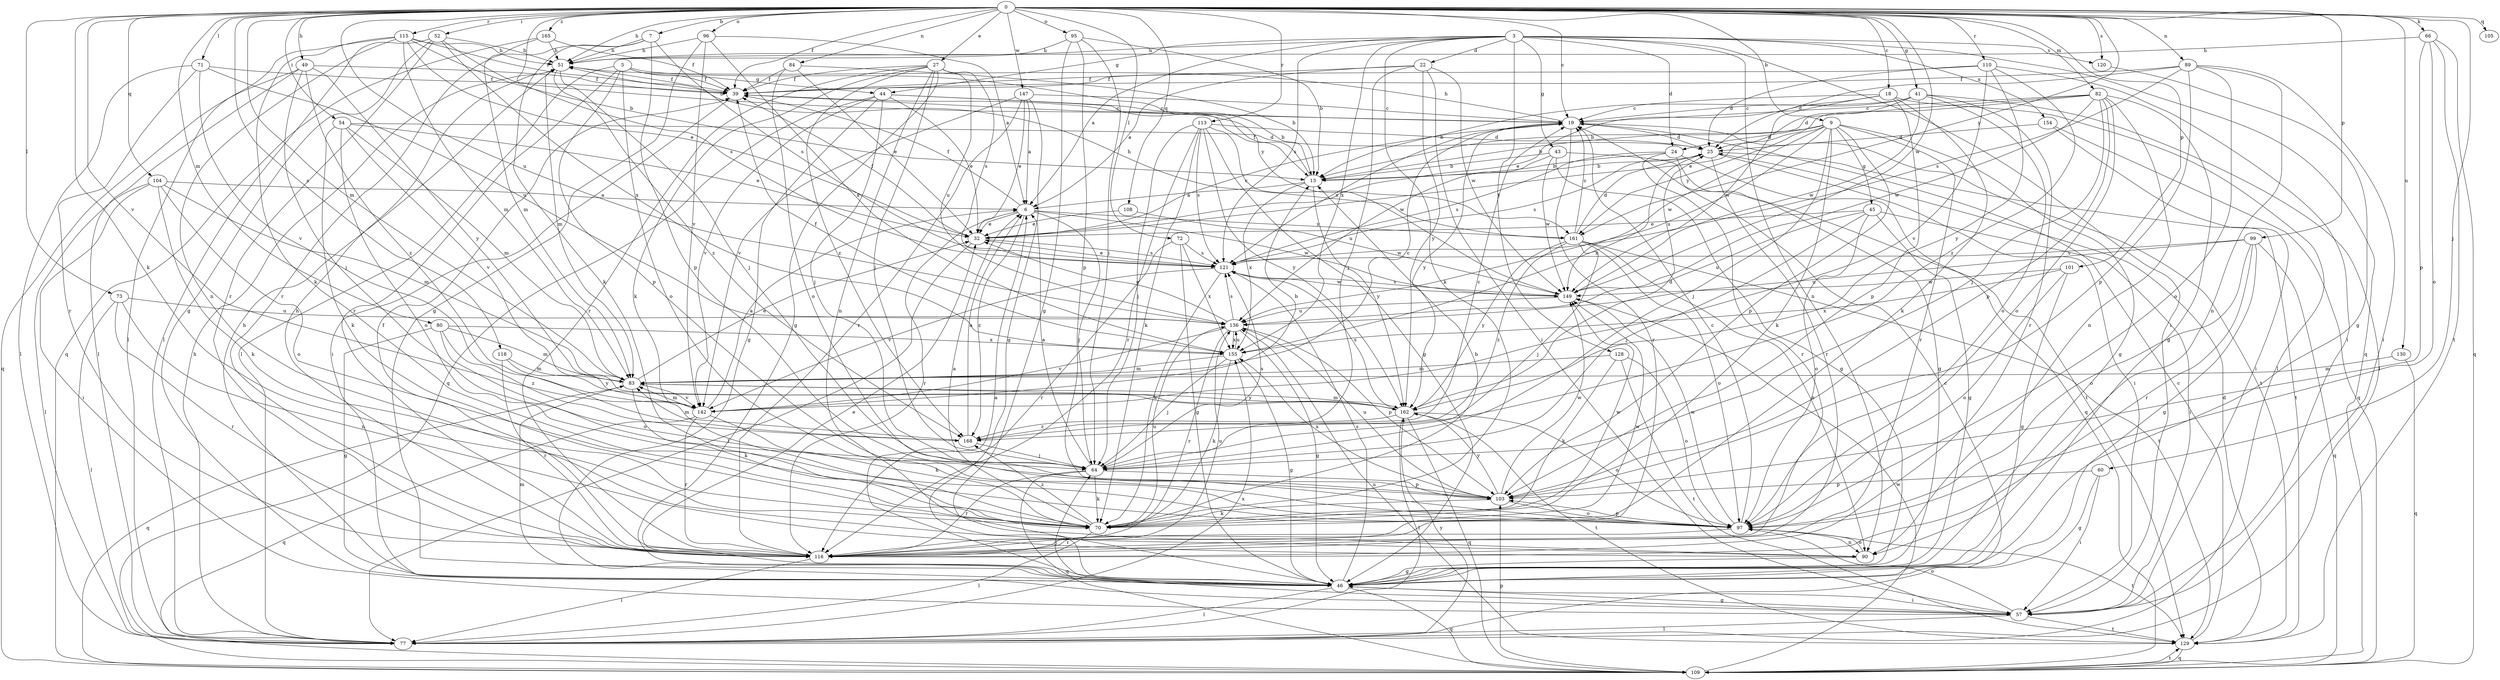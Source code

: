 strict digraph  {
0;
3;
5;
6;
7;
9;
13;
18;
19;
22;
24;
25;
27;
32;
39;
41;
43;
44;
45;
46;
49;
51;
52;
54;
57;
60;
64;
66;
70;
71;
72;
73;
77;
80;
82;
83;
84;
89;
90;
95;
96;
97;
99;
101;
103;
104;
105;
108;
109;
110;
113;
115;
116;
118;
120;
121;
128;
129;
130;
136;
142;
147;
149;
154;
155;
161;
162;
165;
168;
0 -> 7  [label=b];
0 -> 9  [label=b];
0 -> 13  [label=b];
0 -> 18  [label=c];
0 -> 19  [label=c];
0 -> 27  [label=e];
0 -> 39  [label=f];
0 -> 41  [label=g];
0 -> 49  [label=h];
0 -> 51  [label=h];
0 -> 52  [label=i];
0 -> 54  [label=i];
0 -> 60  [label=j];
0 -> 66  [label=k];
0 -> 70  [label=k];
0 -> 71  [label=l];
0 -> 72  [label=l];
0 -> 73  [label=l];
0 -> 80  [label=m];
0 -> 82  [label=m];
0 -> 83  [label=m];
0 -> 84  [label=n];
0 -> 89  [label=n];
0 -> 95  [label=o];
0 -> 96  [label=o];
0 -> 99  [label=p];
0 -> 101  [label=p];
0 -> 104  [label=q];
0 -> 105  [label=q];
0 -> 108  [label=q];
0 -> 110  [label=r];
0 -> 113  [label=r];
0 -> 115  [label=r];
0 -> 118  [label=s];
0 -> 120  [label=s];
0 -> 130  [label=u];
0 -> 136  [label=u];
0 -> 142  [label=v];
0 -> 147  [label=w];
0 -> 149  [label=w];
0 -> 161  [label=y];
0 -> 165  [label=z];
3 -> 6  [label=a];
3 -> 22  [label=d];
3 -> 24  [label=d];
3 -> 43  [label=g];
3 -> 44  [label=g];
3 -> 51  [label=h];
3 -> 57  [label=i];
3 -> 70  [label=k];
3 -> 90  [label=n];
3 -> 109  [label=q];
3 -> 120  [label=s];
3 -> 121  [label=s];
3 -> 128  [label=t];
3 -> 154  [label=x];
3 -> 155  [label=x];
5 -> 39  [label=f];
5 -> 44  [label=g];
5 -> 77  [label=l];
5 -> 97  [label=o];
5 -> 103  [label=p];
5 -> 116  [label=r];
5 -> 161  [label=y];
6 -> 32  [label=e];
6 -> 39  [label=f];
6 -> 64  [label=j];
6 -> 116  [label=r];
6 -> 149  [label=w];
6 -> 161  [label=y];
6 -> 168  [label=z];
7 -> 51  [label=h];
7 -> 70  [label=k];
7 -> 103  [label=p];
7 -> 116  [label=r];
7 -> 121  [label=s];
9 -> 13  [label=b];
9 -> 24  [label=d];
9 -> 45  [label=g];
9 -> 46  [label=g];
9 -> 64  [label=j];
9 -> 70  [label=k];
9 -> 103  [label=p];
9 -> 116  [label=r];
9 -> 136  [label=u];
9 -> 149  [label=w];
9 -> 161  [label=y];
13 -> 6  [label=a];
13 -> 39  [label=f];
13 -> 155  [label=x];
13 -> 162  [label=y];
18 -> 19  [label=c];
18 -> 32  [label=e];
18 -> 70  [label=k];
18 -> 77  [label=l];
18 -> 103  [label=p];
18 -> 149  [label=w];
19 -> 25  [label=d];
19 -> 51  [label=h];
19 -> 116  [label=r];
19 -> 121  [label=s];
19 -> 129  [label=t];
19 -> 162  [label=y];
22 -> 6  [label=a];
22 -> 39  [label=f];
22 -> 57  [label=i];
22 -> 64  [label=j];
22 -> 149  [label=w];
22 -> 162  [label=y];
24 -> 13  [label=b];
24 -> 46  [label=g];
24 -> 109  [label=q];
24 -> 116  [label=r];
24 -> 121  [label=s];
25 -> 13  [label=b];
25 -> 57  [label=i];
25 -> 116  [label=r];
25 -> 121  [label=s];
25 -> 129  [label=t];
25 -> 155  [label=x];
27 -> 39  [label=f];
27 -> 46  [label=g];
27 -> 64  [label=j];
27 -> 70  [label=k];
27 -> 90  [label=n];
27 -> 116  [label=r];
27 -> 121  [label=s];
27 -> 136  [label=u];
27 -> 168  [label=z];
32 -> 19  [label=c];
32 -> 39  [label=f];
32 -> 77  [label=l];
32 -> 121  [label=s];
39 -> 19  [label=c];
39 -> 57  [label=i];
41 -> 13  [label=b];
41 -> 19  [label=c];
41 -> 25  [label=d];
41 -> 77  [label=l];
41 -> 97  [label=o];
41 -> 116  [label=r];
41 -> 149  [label=w];
43 -> 13  [label=b];
43 -> 46  [label=g];
43 -> 129  [label=t];
43 -> 136  [label=u];
43 -> 149  [label=w];
44 -> 13  [label=b];
44 -> 19  [label=c];
44 -> 32  [label=e];
44 -> 46  [label=g];
44 -> 64  [label=j];
44 -> 109  [label=q];
44 -> 142  [label=v];
45 -> 32  [label=e];
45 -> 46  [label=g];
45 -> 57  [label=i];
45 -> 64  [label=j];
45 -> 97  [label=o];
45 -> 136  [label=u];
46 -> 6  [label=a];
46 -> 32  [label=e];
46 -> 51  [label=h];
46 -> 57  [label=i];
46 -> 77  [label=l];
46 -> 83  [label=m];
46 -> 109  [label=q];
46 -> 121  [label=s];
49 -> 39  [label=f];
49 -> 64  [label=j];
49 -> 77  [label=l];
49 -> 109  [label=q];
49 -> 162  [label=y];
49 -> 168  [label=z];
51 -> 39  [label=f];
51 -> 64  [label=j];
51 -> 83  [label=m];
51 -> 168  [label=z];
52 -> 46  [label=g];
52 -> 51  [label=h];
52 -> 77  [label=l];
52 -> 116  [label=r];
52 -> 121  [label=s];
52 -> 155  [label=x];
54 -> 25  [label=d];
54 -> 32  [label=e];
54 -> 70  [label=k];
54 -> 83  [label=m];
54 -> 97  [label=o];
54 -> 142  [label=v];
57 -> 46  [label=g];
57 -> 64  [label=j];
57 -> 77  [label=l];
57 -> 97  [label=o];
57 -> 129  [label=t];
60 -> 46  [label=g];
60 -> 57  [label=i];
60 -> 103  [label=p];
64 -> 6  [label=a];
64 -> 70  [label=k];
64 -> 103  [label=p];
64 -> 109  [label=q];
64 -> 116  [label=r];
64 -> 121  [label=s];
66 -> 51  [label=h];
66 -> 97  [label=o];
66 -> 103  [label=p];
66 -> 109  [label=q];
66 -> 129  [label=t];
70 -> 6  [label=a];
70 -> 13  [label=b];
70 -> 77  [label=l];
70 -> 136  [label=u];
70 -> 149  [label=w];
70 -> 168  [label=z];
71 -> 39  [label=f];
71 -> 77  [label=l];
71 -> 116  [label=r];
71 -> 136  [label=u];
71 -> 142  [label=v];
72 -> 46  [label=g];
72 -> 116  [label=r];
72 -> 121  [label=s];
72 -> 155  [label=x];
73 -> 77  [label=l];
73 -> 90  [label=n];
73 -> 116  [label=r];
73 -> 136  [label=u];
77 -> 19  [label=c];
77 -> 51  [label=h];
77 -> 155  [label=x];
77 -> 162  [label=y];
80 -> 46  [label=g];
80 -> 83  [label=m];
80 -> 97  [label=o];
80 -> 155  [label=x];
80 -> 168  [label=z];
82 -> 13  [label=b];
82 -> 19  [label=c];
82 -> 32  [label=e];
82 -> 46  [label=g];
82 -> 64  [label=j];
82 -> 90  [label=n];
82 -> 97  [label=o];
82 -> 103  [label=p];
82 -> 149  [label=w];
83 -> 19  [label=c];
83 -> 32  [label=e];
83 -> 70  [label=k];
83 -> 109  [label=q];
83 -> 142  [label=v];
83 -> 162  [label=y];
84 -> 13  [label=b];
84 -> 32  [label=e];
84 -> 39  [label=f];
84 -> 97  [label=o];
89 -> 25  [label=d];
89 -> 39  [label=f];
89 -> 57  [label=i];
89 -> 90  [label=n];
89 -> 97  [label=o];
89 -> 103  [label=p];
89 -> 121  [label=s];
90 -> 46  [label=g];
90 -> 97  [label=o];
95 -> 13  [label=b];
95 -> 46  [label=g];
95 -> 51  [label=h];
95 -> 64  [label=j];
95 -> 103  [label=p];
96 -> 6  [label=a];
96 -> 46  [label=g];
96 -> 51  [label=h];
96 -> 142  [label=v];
96 -> 155  [label=x];
97 -> 19  [label=c];
97 -> 90  [label=n];
97 -> 103  [label=p];
97 -> 116  [label=r];
97 -> 129  [label=t];
97 -> 149  [label=w];
99 -> 46  [label=g];
99 -> 97  [label=o];
99 -> 109  [label=q];
99 -> 116  [label=r];
99 -> 121  [label=s];
99 -> 136  [label=u];
101 -> 46  [label=g];
101 -> 97  [label=o];
101 -> 149  [label=w];
101 -> 155  [label=x];
103 -> 70  [label=k];
103 -> 97  [label=o];
103 -> 136  [label=u];
103 -> 149  [label=w];
103 -> 155  [label=x];
103 -> 162  [label=y];
104 -> 6  [label=a];
104 -> 57  [label=i];
104 -> 70  [label=k];
104 -> 77  [label=l];
104 -> 83  [label=m];
104 -> 97  [label=o];
108 -> 32  [label=e];
108 -> 149  [label=w];
109 -> 103  [label=p];
109 -> 129  [label=t];
109 -> 149  [label=w];
110 -> 25  [label=d];
110 -> 39  [label=f];
110 -> 57  [label=i];
110 -> 142  [label=v];
110 -> 162  [label=y];
110 -> 168  [label=z];
113 -> 25  [label=d];
113 -> 46  [label=g];
113 -> 64  [label=j];
113 -> 70  [label=k];
113 -> 116  [label=r];
113 -> 121  [label=s];
113 -> 149  [label=w];
113 -> 162  [label=y];
115 -> 13  [label=b];
115 -> 32  [label=e];
115 -> 39  [label=f];
115 -> 51  [label=h];
115 -> 70  [label=k];
115 -> 77  [label=l];
115 -> 83  [label=m];
115 -> 90  [label=n];
116 -> 39  [label=f];
116 -> 51  [label=h];
116 -> 77  [label=l];
116 -> 136  [label=u];
116 -> 149  [label=w];
118 -> 83  [label=m];
118 -> 116  [label=r];
118 -> 162  [label=y];
120 -> 46  [label=g];
121 -> 32  [label=e];
121 -> 70  [label=k];
121 -> 142  [label=v];
121 -> 149  [label=w];
128 -> 70  [label=k];
128 -> 83  [label=m];
128 -> 97  [label=o];
128 -> 129  [label=t];
129 -> 19  [label=c];
129 -> 25  [label=d];
129 -> 109  [label=q];
129 -> 136  [label=u];
130 -> 83  [label=m];
130 -> 109  [label=q];
136 -> 32  [label=e];
136 -> 46  [label=g];
136 -> 103  [label=p];
136 -> 116  [label=r];
136 -> 121  [label=s];
136 -> 142  [label=v];
136 -> 155  [label=x];
142 -> 6  [label=a];
142 -> 13  [label=b];
142 -> 70  [label=k];
142 -> 83  [label=m];
142 -> 109  [label=q];
142 -> 116  [label=r];
147 -> 6  [label=a];
147 -> 19  [label=c];
147 -> 32  [label=e];
147 -> 46  [label=g];
147 -> 116  [label=r];
147 -> 142  [label=v];
149 -> 121  [label=s];
149 -> 136  [label=u];
154 -> 25  [label=d];
154 -> 57  [label=i];
154 -> 109  [label=q];
155 -> 39  [label=f];
155 -> 46  [label=g];
155 -> 64  [label=j];
155 -> 70  [label=k];
155 -> 83  [label=m];
155 -> 136  [label=u];
161 -> 19  [label=c];
161 -> 25  [label=d];
161 -> 51  [label=h];
161 -> 64  [label=j];
161 -> 90  [label=n];
161 -> 97  [label=o];
161 -> 129  [label=t];
161 -> 162  [label=y];
161 -> 168  [label=z];
162 -> 25  [label=d];
162 -> 77  [label=l];
162 -> 83  [label=m];
162 -> 97  [label=o];
162 -> 109  [label=q];
162 -> 121  [label=s];
162 -> 129  [label=t];
162 -> 168  [label=z];
165 -> 39  [label=f];
165 -> 51  [label=h];
165 -> 83  [label=m];
165 -> 109  [label=q];
168 -> 6  [label=a];
168 -> 19  [label=c];
168 -> 64  [label=j];
168 -> 83  [label=m];
}
